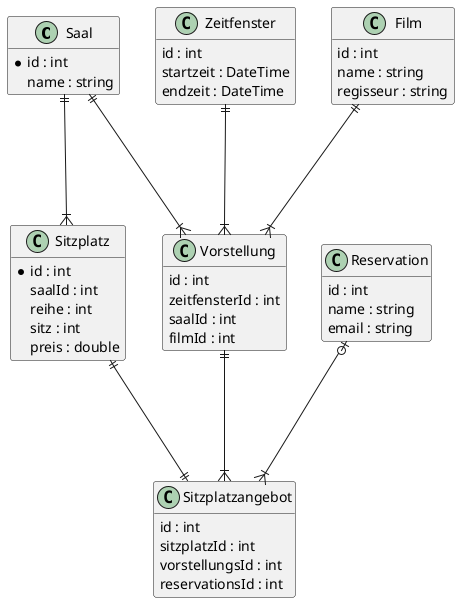 @startuml 

hide empty members

class Saal {
    * id : int
    name : string

}

class Sitzplatz{
    * id : int 
    saalId : int
    reihe : int 
    sitz : int
    preis : double
}

class Sitzplatzangebot{
    id : int 
    sitzplatzId : int 
    vorstellungsId : int 
    reservationsId : int 
}
class Zeitfenster {
    id : int 
    startzeit : DateTime 
    endzeit : DateTime
}

class Film {
    id : int 
    name : string 
    regisseur : string 
}

class Vorstellung{
    id : int 
    zeitfensterId : int 
    saalId : int 
    filmId : int 
}

class Reservation{
    id : int 
    name : string 
    email : string 
}


Film ||---|{ Vorstellung
Saal ||---|{ Vorstellung
Zeitfenster ||---|{ Vorstellung
Saal ||---|{ Sitzplatz 


Reservation |o---|{ Sitzplatzangebot
Sitzplatz ||---|| Sitzplatzangebot
Vorstellung ||---|{ Sitzplatzangebot
@enduml
